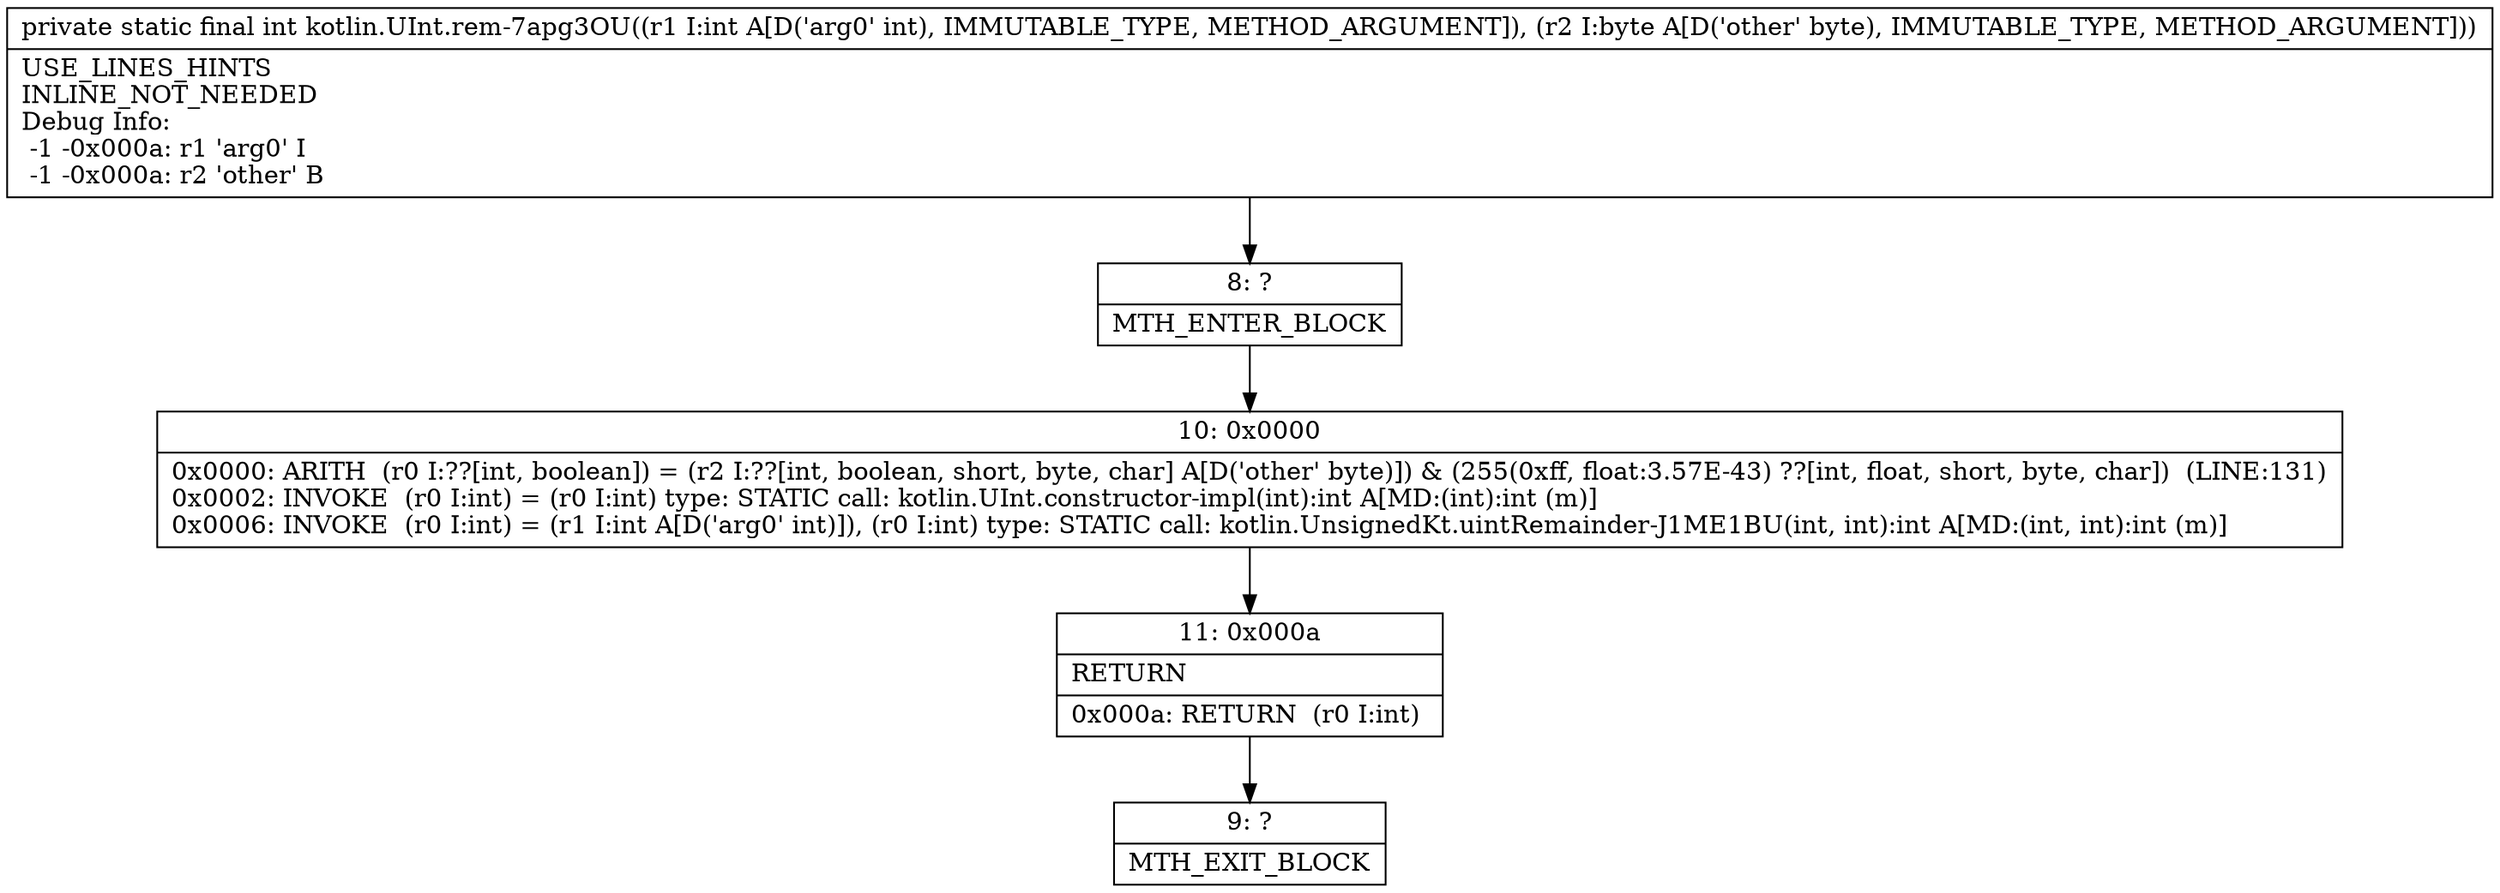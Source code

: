 digraph "CFG forkotlin.UInt.rem\-7apg3OU(IB)I" {
Node_8 [shape=record,label="{8\:\ ?|MTH_ENTER_BLOCK\l}"];
Node_10 [shape=record,label="{10\:\ 0x0000|0x0000: ARITH  (r0 I:??[int, boolean]) = (r2 I:??[int, boolean, short, byte, char] A[D('other' byte)]) & (255(0xff, float:3.57E\-43) ??[int, float, short, byte, char])  (LINE:131)\l0x0002: INVOKE  (r0 I:int) = (r0 I:int) type: STATIC call: kotlin.UInt.constructor\-impl(int):int A[MD:(int):int (m)]\l0x0006: INVOKE  (r0 I:int) = (r1 I:int A[D('arg0' int)]), (r0 I:int) type: STATIC call: kotlin.UnsignedKt.uintRemainder\-J1ME1BU(int, int):int A[MD:(int, int):int (m)]\l}"];
Node_11 [shape=record,label="{11\:\ 0x000a|RETURN\l|0x000a: RETURN  (r0 I:int) \l}"];
Node_9 [shape=record,label="{9\:\ ?|MTH_EXIT_BLOCK\l}"];
MethodNode[shape=record,label="{private static final int kotlin.UInt.rem\-7apg3OU((r1 I:int A[D('arg0' int), IMMUTABLE_TYPE, METHOD_ARGUMENT]), (r2 I:byte A[D('other' byte), IMMUTABLE_TYPE, METHOD_ARGUMENT]))  | USE_LINES_HINTS\lINLINE_NOT_NEEDED\lDebug Info:\l  \-1 \-0x000a: r1 'arg0' I\l  \-1 \-0x000a: r2 'other' B\l}"];
MethodNode -> Node_8;Node_8 -> Node_10;
Node_10 -> Node_11;
Node_11 -> Node_9;
}


